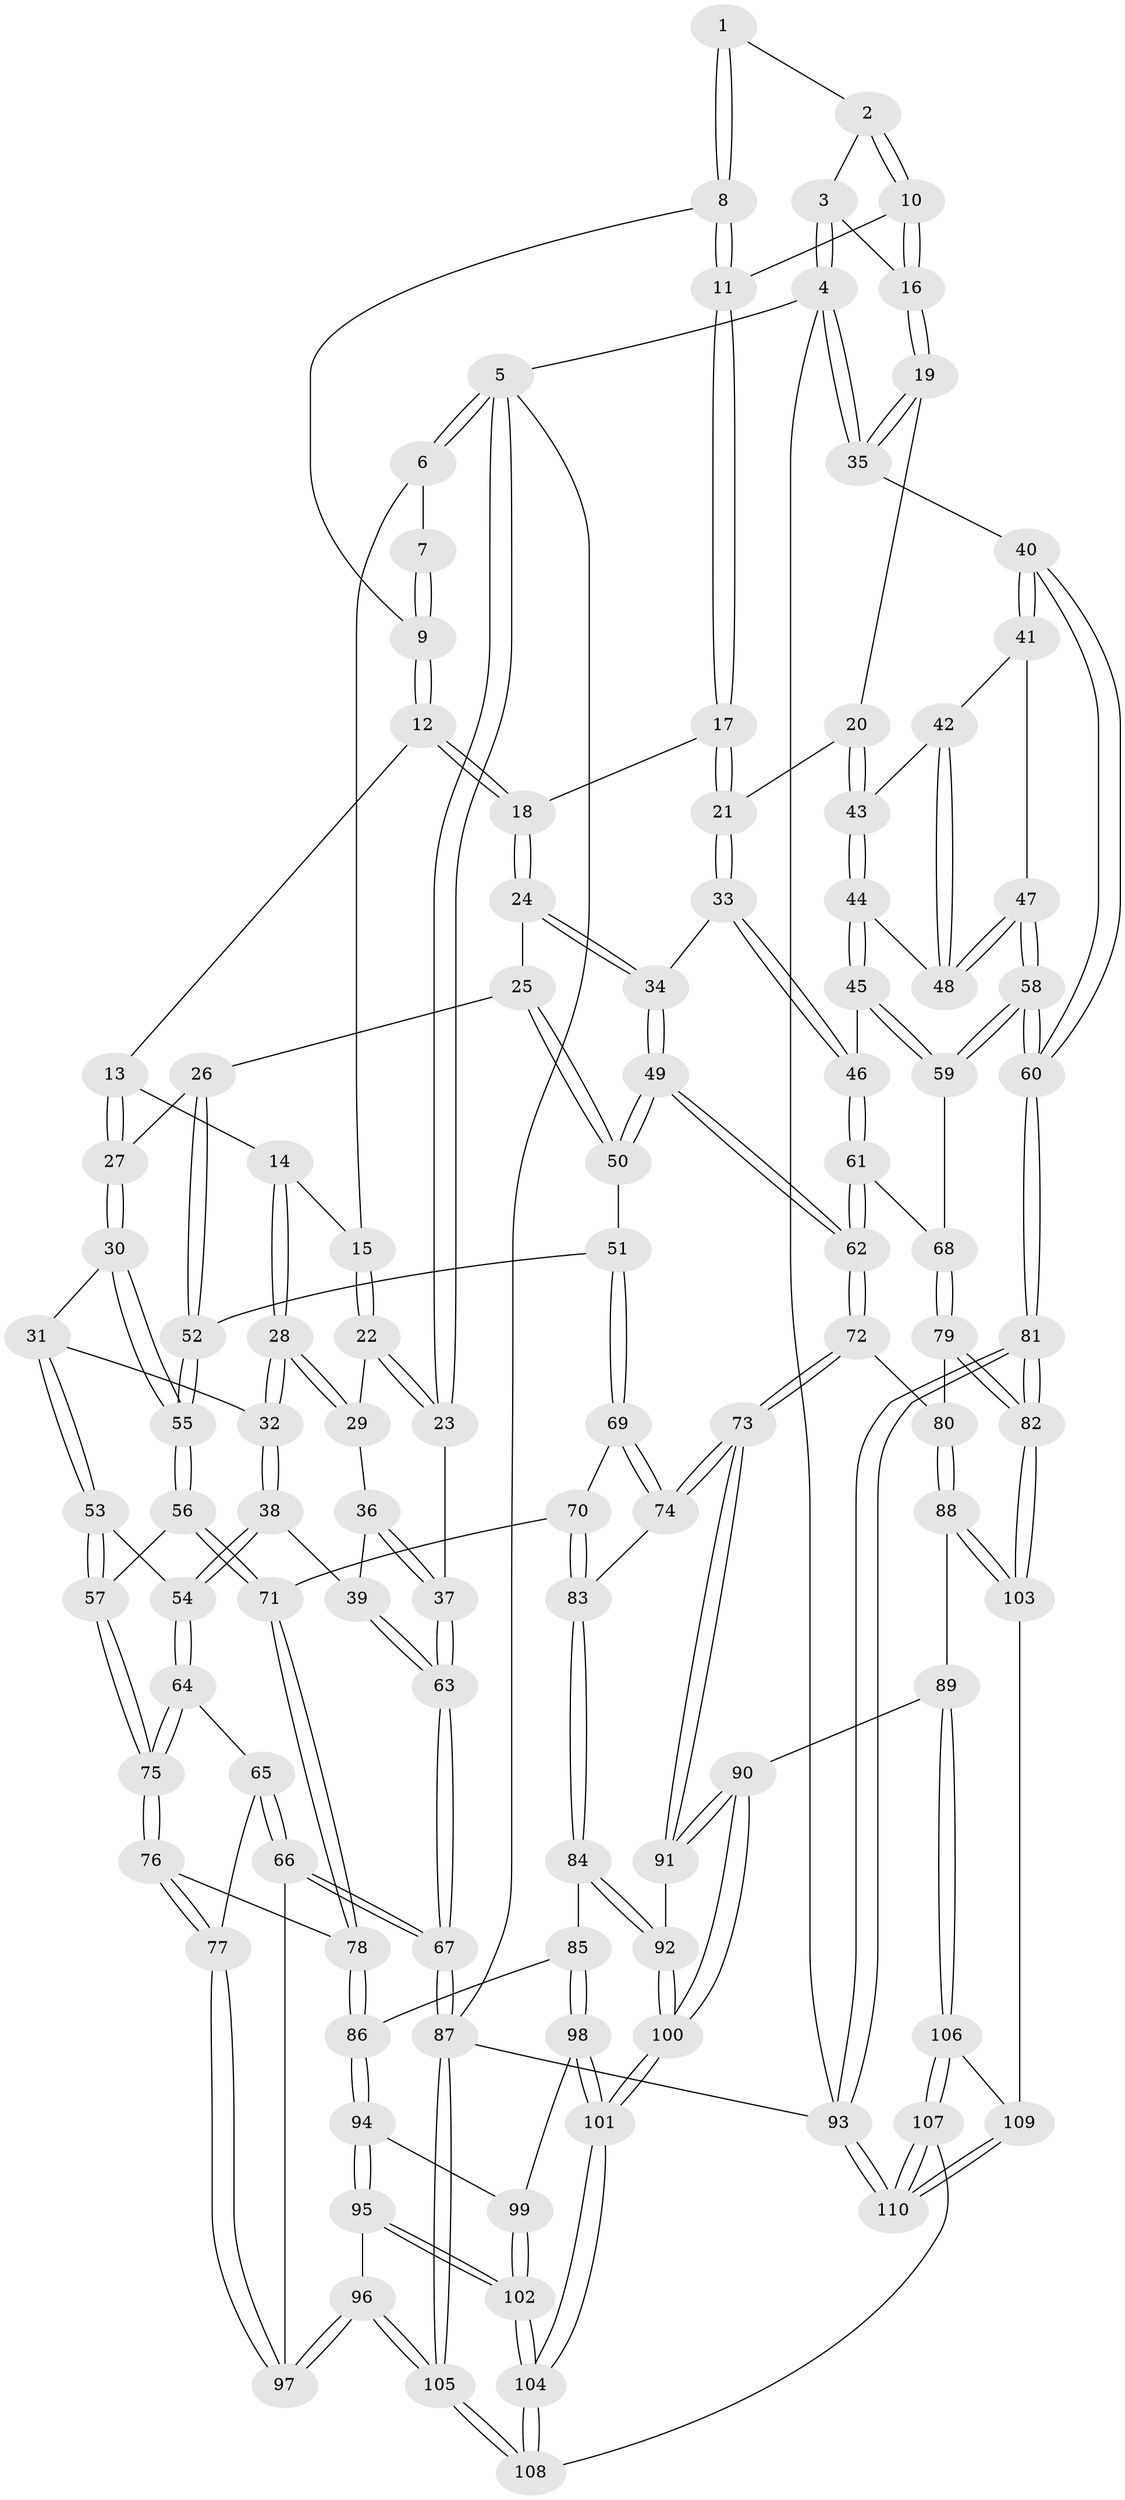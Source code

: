 // Generated by graph-tools (version 1.1) at 2025/11/02/27/25 16:11:54]
// undirected, 110 vertices, 272 edges
graph export_dot {
graph [start="1"]
  node [color=gray90,style=filled];
  1 [pos="+0.7240400263657023+0"];
  2 [pos="+0.733374056146771+0"];
  3 [pos="+1+0"];
  4 [pos="+1+0"];
  5 [pos="+0+0"];
  6 [pos="+0.03625295923749901+0"];
  7 [pos="+0.48775511317050657+0"];
  8 [pos="+0.6036384895047154+0.08354521529174344"];
  9 [pos="+0.4628684270735006+0.044324512929995744"];
  10 [pos="+0.7623608584578206+0.06790110898349118"];
  11 [pos="+0.6297580242821602+0.12327602122108866"];
  12 [pos="+0.40725313568510996+0.16021184796701746"];
  13 [pos="+0.32675607352326896+0.17261452294211474"];
  14 [pos="+0.2931286440819089+0.172101871408158"];
  15 [pos="+0.1564860785222755+0.005658177953314403"];
  16 [pos="+0.8534335147823168+0.21088545909952983"];
  17 [pos="+0.599638050625203+0.21895799466498278"];
  18 [pos="+0.5089246593405627+0.2441120271545889"];
  19 [pos="+0.861195604584207+0.24502277366289082"];
  20 [pos="+0.8263587450269054+0.2851331478396291"];
  21 [pos="+0.7971888749533125+0.2963635325121159"];
  22 [pos="+0.020802526469961845+0.23985277776051137"];
  23 [pos="+0+0.2791663871188688"];
  24 [pos="+0.5061129910319445+0.37586282428931395"];
  25 [pos="+0.4980094899892834+0.38429098590128585"];
  26 [pos="+0.49512572620414164+0.3859208406942608"];
  27 [pos="+0.39029468660531175+0.42306540072141907"];
  28 [pos="+0.20204007968604615+0.3083945935063597"];
  29 [pos="+0.14634353864106325+0.3042801563787211"];
  30 [pos="+0.3707171570155852+0.43683943093037136"];
  31 [pos="+0.25638754790649215+0.40692817127692815"];
  32 [pos="+0.21298971888825668+0.3410466890283048"];
  33 [pos="+0.6971852269434623+0.42546285157314734"];
  34 [pos="+0.6788032796741394+0.4372842924199663"];
  35 [pos="+1+0.2489837340035174"];
  36 [pos="+0.08311915415164153+0.37379616833847423"];
  37 [pos="+0+0.4388851905410135"];
  38 [pos="+0.07977421831329591+0.4956864878387301"];
  39 [pos="+0.07744660097419387+0.4948812287183542"];
  40 [pos="+1+0.5229834054058292"];
  41 [pos="+0.9061252489790587+0.3964285676565109"];
  42 [pos="+0.8482856735717133+0.32971520173294444"];
  43 [pos="+0.8424037281702861+0.3219589329779933"];
  44 [pos="+0.8494633911282924+0.503768868269379"];
  45 [pos="+0.8402522778039728+0.521809243688179"];
  46 [pos="+0.8118984291444601+0.5301785056320744"];
  47 [pos="+0.9495962049679522+0.49777828632395865"];
  48 [pos="+0.9014290204293837+0.4911981908203743"];
  49 [pos="+0.6417971717597082+0.5842497629295954"];
  50 [pos="+0.5398810698887687+0.5273198712296889"];
  51 [pos="+0.4796961844938919+0.5476914204390871"];
  52 [pos="+0.4711080825691145+0.538699291560782"];
  53 [pos="+0.2021427408277542+0.5413195167702416"];
  54 [pos="+0.08039866577181125+0.49622681763361165"];
  55 [pos="+0.37537724961398033+0.5113953139221307"];
  56 [pos="+0.3720298817296571+0.5204844102244446"];
  57 [pos="+0.2072600967170291+0.5551711673530496"];
  58 [pos="+1+0.622931899328148"];
  59 [pos="+0.8737856494483719+0.5512960614092527"];
  60 [pos="+1+0.6663841873889454"];
  61 [pos="+0.7909906766212011+0.5728677193063613"];
  62 [pos="+0.6470840598218245+0.6207335188856019"];
  63 [pos="+0+0.4889786618186082"];
  64 [pos="+0.08196622074914042+0.6041391908122143"];
  65 [pos="+0.07505501969068595+0.6116760394976274"];
  66 [pos="+0+0.700459283169506"];
  67 [pos="+0+0.6846927937782691"];
  68 [pos="+0.8359721664403303+0.6278616257659372"];
  69 [pos="+0.47831101892408134+0.5658626993844148"];
  70 [pos="+0.4230293389337925+0.6233144202219887"];
  71 [pos="+0.37056185122111185+0.6096428639227323"];
  72 [pos="+0.6465805019891728+0.6231939313505359"];
  73 [pos="+0.5779861886315995+0.6615613716719524"];
  74 [pos="+0.5744033836773934+0.661125333977094"];
  75 [pos="+0.21180256728309307+0.6087173043561523"];
  76 [pos="+0.2289516987159152+0.6552741236830284"];
  77 [pos="+0.1615399289850797+0.7183020297325251"];
  78 [pos="+0.29397664579949473+0.6739053325060084"];
  79 [pos="+0.8721678939774649+0.7260494919789962"];
  80 [pos="+0.6562219148306401+0.6345253670172545"];
  81 [pos="+1+0.7987134133330821"];
  82 [pos="+0.9422574830377092+0.7917489011556739"];
  83 [pos="+0.47394964782393817+0.673344208981196"];
  84 [pos="+0.4381593001517692+0.7342082041337435"];
  85 [pos="+0.43341402643645777+0.7341234015155973"];
  86 [pos="+0.2960908455639082+0.6776499262396773"];
  87 [pos="+0+1"];
  88 [pos="+0.7022329557697714+0.8365360236727309"];
  89 [pos="+0.680946499492541+0.8483357954870203"];
  90 [pos="+0.6562884323264089+0.8404311863577852"];
  91 [pos="+0.5616259116380096+0.7491969988562514"];
  92 [pos="+0.4854335367995313+0.8265571898180567"];
  93 [pos="+1+1"];
  94 [pos="+0.3069215983783948+0.7402576642573455"];
  95 [pos="+0.18485157189916707+0.8590531314992597"];
  96 [pos="+0.1363408639839468+0.8323807879271401"];
  97 [pos="+0.11616155759238747+0.7746794140409724"];
  98 [pos="+0.3437829526833909+0.8072030962677802"];
  99 [pos="+0.3262822908295357+0.7813450965939439"];
  100 [pos="+0.47950360532321634+0.8625114059125061"];
  101 [pos="+0.3979467899024409+1"];
  102 [pos="+0.18727581345700364+0.8610632776689062"];
  103 [pos="+0.8335176628073258+0.8444672037806624"];
  104 [pos="+0.385700246530466+1"];
  105 [pos="+0+1"];
  106 [pos="+0.6034083785596526+1"];
  107 [pos="+0.5295934624742998+1"];
  108 [pos="+0.4033103928012869+1"];
  109 [pos="+0.8153653406524337+0.8990078404248467"];
  110 [pos="+0.7530148838355476+1"];
  1 -- 2;
  1 -- 8;
  1 -- 8;
  2 -- 3;
  2 -- 10;
  2 -- 10;
  3 -- 4;
  3 -- 4;
  3 -- 16;
  4 -- 5;
  4 -- 35;
  4 -- 35;
  4 -- 93;
  5 -- 6;
  5 -- 6;
  5 -- 23;
  5 -- 23;
  5 -- 87;
  6 -- 7;
  6 -- 15;
  7 -- 9;
  7 -- 9;
  8 -- 9;
  8 -- 11;
  8 -- 11;
  9 -- 12;
  9 -- 12;
  10 -- 11;
  10 -- 16;
  10 -- 16;
  11 -- 17;
  11 -- 17;
  12 -- 13;
  12 -- 18;
  12 -- 18;
  13 -- 14;
  13 -- 27;
  13 -- 27;
  14 -- 15;
  14 -- 28;
  14 -- 28;
  15 -- 22;
  15 -- 22;
  16 -- 19;
  16 -- 19;
  17 -- 18;
  17 -- 21;
  17 -- 21;
  18 -- 24;
  18 -- 24;
  19 -- 20;
  19 -- 35;
  19 -- 35;
  20 -- 21;
  20 -- 43;
  20 -- 43;
  21 -- 33;
  21 -- 33;
  22 -- 23;
  22 -- 23;
  22 -- 29;
  23 -- 37;
  24 -- 25;
  24 -- 34;
  24 -- 34;
  25 -- 26;
  25 -- 50;
  25 -- 50;
  26 -- 27;
  26 -- 52;
  26 -- 52;
  27 -- 30;
  27 -- 30;
  28 -- 29;
  28 -- 29;
  28 -- 32;
  28 -- 32;
  29 -- 36;
  30 -- 31;
  30 -- 55;
  30 -- 55;
  31 -- 32;
  31 -- 53;
  31 -- 53;
  32 -- 38;
  32 -- 38;
  33 -- 34;
  33 -- 46;
  33 -- 46;
  34 -- 49;
  34 -- 49;
  35 -- 40;
  36 -- 37;
  36 -- 37;
  36 -- 39;
  37 -- 63;
  37 -- 63;
  38 -- 39;
  38 -- 54;
  38 -- 54;
  39 -- 63;
  39 -- 63;
  40 -- 41;
  40 -- 41;
  40 -- 60;
  40 -- 60;
  41 -- 42;
  41 -- 47;
  42 -- 43;
  42 -- 48;
  42 -- 48;
  43 -- 44;
  43 -- 44;
  44 -- 45;
  44 -- 45;
  44 -- 48;
  45 -- 46;
  45 -- 59;
  45 -- 59;
  46 -- 61;
  46 -- 61;
  47 -- 48;
  47 -- 48;
  47 -- 58;
  47 -- 58;
  49 -- 50;
  49 -- 50;
  49 -- 62;
  49 -- 62;
  50 -- 51;
  51 -- 52;
  51 -- 69;
  51 -- 69;
  52 -- 55;
  52 -- 55;
  53 -- 54;
  53 -- 57;
  53 -- 57;
  54 -- 64;
  54 -- 64;
  55 -- 56;
  55 -- 56;
  56 -- 57;
  56 -- 71;
  56 -- 71;
  57 -- 75;
  57 -- 75;
  58 -- 59;
  58 -- 59;
  58 -- 60;
  58 -- 60;
  59 -- 68;
  60 -- 81;
  60 -- 81;
  61 -- 62;
  61 -- 62;
  61 -- 68;
  62 -- 72;
  62 -- 72;
  63 -- 67;
  63 -- 67;
  64 -- 65;
  64 -- 75;
  64 -- 75;
  65 -- 66;
  65 -- 66;
  65 -- 77;
  66 -- 67;
  66 -- 67;
  66 -- 97;
  67 -- 87;
  67 -- 87;
  68 -- 79;
  68 -- 79;
  69 -- 70;
  69 -- 74;
  69 -- 74;
  70 -- 71;
  70 -- 83;
  70 -- 83;
  71 -- 78;
  71 -- 78;
  72 -- 73;
  72 -- 73;
  72 -- 80;
  73 -- 74;
  73 -- 74;
  73 -- 91;
  73 -- 91;
  74 -- 83;
  75 -- 76;
  75 -- 76;
  76 -- 77;
  76 -- 77;
  76 -- 78;
  77 -- 97;
  77 -- 97;
  78 -- 86;
  78 -- 86;
  79 -- 80;
  79 -- 82;
  79 -- 82;
  80 -- 88;
  80 -- 88;
  81 -- 82;
  81 -- 82;
  81 -- 93;
  81 -- 93;
  82 -- 103;
  82 -- 103;
  83 -- 84;
  83 -- 84;
  84 -- 85;
  84 -- 92;
  84 -- 92;
  85 -- 86;
  85 -- 98;
  85 -- 98;
  86 -- 94;
  86 -- 94;
  87 -- 105;
  87 -- 105;
  87 -- 93;
  88 -- 89;
  88 -- 103;
  88 -- 103;
  89 -- 90;
  89 -- 106;
  89 -- 106;
  90 -- 91;
  90 -- 91;
  90 -- 100;
  90 -- 100;
  91 -- 92;
  92 -- 100;
  92 -- 100;
  93 -- 110;
  93 -- 110;
  94 -- 95;
  94 -- 95;
  94 -- 99;
  95 -- 96;
  95 -- 102;
  95 -- 102;
  96 -- 97;
  96 -- 97;
  96 -- 105;
  96 -- 105;
  98 -- 99;
  98 -- 101;
  98 -- 101;
  99 -- 102;
  99 -- 102;
  100 -- 101;
  100 -- 101;
  101 -- 104;
  101 -- 104;
  102 -- 104;
  102 -- 104;
  103 -- 109;
  104 -- 108;
  104 -- 108;
  105 -- 108;
  105 -- 108;
  106 -- 107;
  106 -- 107;
  106 -- 109;
  107 -- 108;
  107 -- 110;
  107 -- 110;
  109 -- 110;
  109 -- 110;
}
